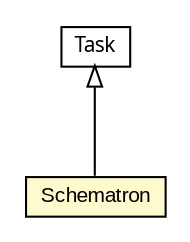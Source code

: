 #!/usr/local/bin/dot
#
# Class diagram 
# Generated by UMLGraph version 5.1 (http://www.umlgraph.org/)
#

digraph G {
	edge [fontname="arial",fontsize=10,labelfontname="arial",labelfontsize=10];
	node [fontname="arial",fontsize=10,shape=plaintext];
	nodesep=0.25;
	ranksep=0.5;
	// com.helger.schematron.ant.Schematron
	c24362 [label=<<table title="com.helger.schematron.ant.Schematron" border="0" cellborder="1" cellspacing="0" cellpadding="2" port="p" bgcolor="lemonChiffon" href="./Schematron.html">
		<tr><td><table border="0" cellspacing="0" cellpadding="1">
<tr><td align="center" balign="center"> Schematron </td></tr>
		</table></td></tr>
		</table>>, fontname="arial", fontcolor="black", fontsize=10.0];
	//com.helger.schematron.ant.Schematron extends org.apache.tools.ant.Task
	c24363:p -> c24362:p [dir=back,arrowtail=empty];
	// org.apache.tools.ant.Task
	c24363 [label=<<table title="org.apache.tools.ant.Task" border="0" cellborder="1" cellspacing="0" cellpadding="2" port="p">
		<tr><td><table border="0" cellspacing="0" cellpadding="1">
<tr><td align="center" balign="center"><font face="ariali"> Task </font></td></tr>
		</table></td></tr>
		</table>>, fontname="arial", fontcolor="black", fontsize=10.0];
}

